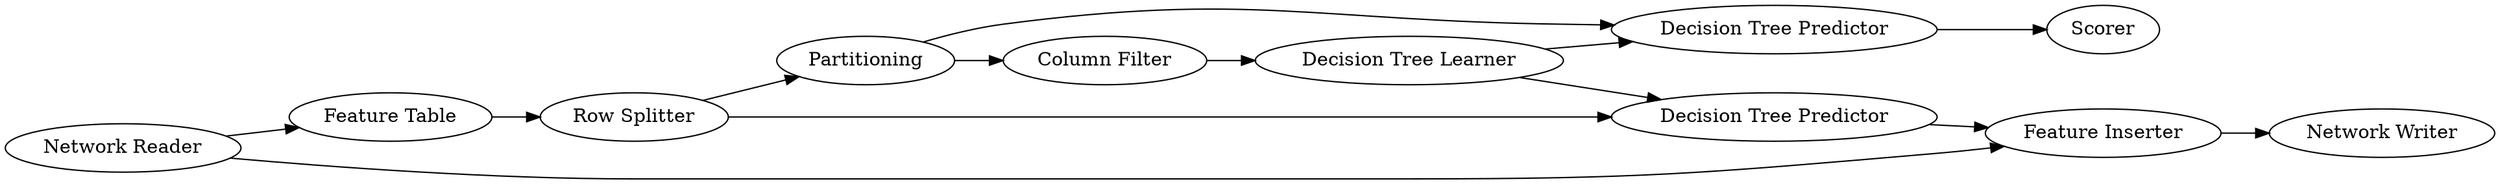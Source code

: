 digraph {
	2 [label="Feature Table"]
	3 [label=Partitioning]
	4 [label="Column Filter"]
	9 [label="Feature Inserter"]
	12 [label="Row Splitter"]
	16 [label="Network Writer"]
	18 [label="Decision Tree Predictor"]
	19 [label="Decision Tree Learner"]
	20 [label=Scorer]
	21 [label="Decision Tree Predictor"]
	22 [label="Network Reader"]
	2 -> 12
	3 -> 4
	3 -> 18
	4 -> 19
	9 -> 16
	12 -> 3
	12 -> 21
	18 -> 20
	19 -> 18
	19 -> 21
	21 -> 9
	22 -> 2
	22 -> 9
	rankdir=LR
}
